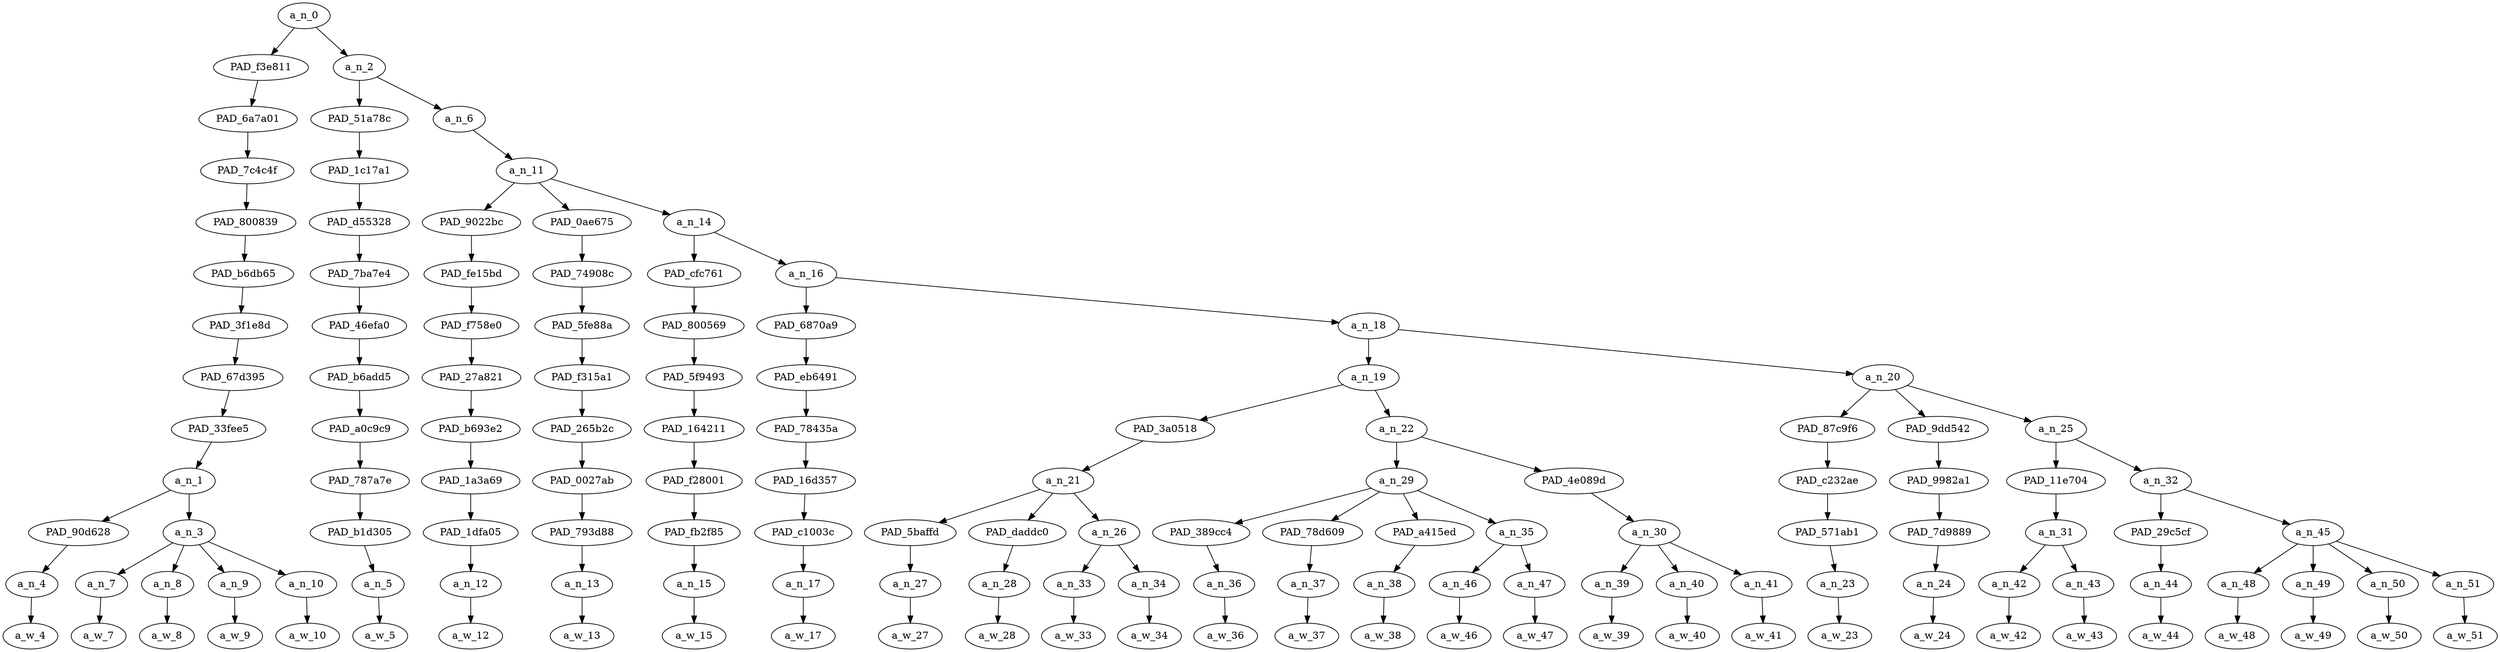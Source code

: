 strict digraph "" {
	a_n_0	[div_dir=1,
		index=0,
		level=12,
		pos="4.631618923611111,12!",
		text_span="[0, 1, 2, 3, 4, 5, 6, 7, 8, 9, 10, 11, 12, 13, 14, 15, 16, 17, 18, 19, 20, 21, 22, 23, 24, 25, 26, 27, 28, 29, 30]",
		value=0.99999999];
	PAD_f3e811	[div_dir=-1,
		index=0,
		level=11,
		pos="2.75,11!",
		text_span="[0, 1, 2, 3, 4]",
		value=0.21274789];
	a_n_0 -> PAD_f3e811;
	a_n_2	[div_dir=1,
		index=1,
		level=11,
		pos="6.513237847222222,11!",
		text_span="[5, 6, 7, 8, 9, 10, 11, 12, 13, 14, 15, 16, 17, 18, 19, 20, 21, 22, 23, 24, 25, 26, 27, 28, 29, 30]",
		value=0.78717206];
	a_n_0 -> a_n_2;
	PAD_6a7a01	[div_dir=-1,
		index=0,
		level=10,
		pos="2.75,10!",
		text_span="[0, 1, 2, 3, 4]",
		value=0.21274789];
	PAD_f3e811 -> PAD_6a7a01;
	PAD_7c4c4f	[div_dir=-1,
		index=0,
		level=9,
		pos="2.75,9!",
		text_span="[0, 1, 2, 3, 4]",
		value=0.21274789];
	PAD_6a7a01 -> PAD_7c4c4f;
	PAD_800839	[div_dir=-1,
		index=0,
		level=8,
		pos="2.75,8!",
		text_span="[0, 1, 2, 3, 4]",
		value=0.21274789];
	PAD_7c4c4f -> PAD_800839;
	PAD_b6db65	[div_dir=-1,
		index=0,
		level=7,
		pos="2.75,7!",
		text_span="[0, 1, 2, 3, 4]",
		value=0.21274789];
	PAD_800839 -> PAD_b6db65;
	PAD_3f1e8d	[div_dir=-1,
		index=0,
		level=6,
		pos="2.75,6!",
		text_span="[0, 1, 2, 3, 4]",
		value=0.21274789];
	PAD_b6db65 -> PAD_3f1e8d;
	PAD_67d395	[div_dir=-1,
		index=0,
		level=5,
		pos="2.75,5!",
		text_span="[0, 1, 2, 3, 4]",
		value=0.21274789];
	PAD_3f1e8d -> PAD_67d395;
	PAD_33fee5	[div_dir=-1,
		index=0,
		level=4,
		pos="2.75,4!",
		text_span="[0, 1, 2, 3, 4]",
		value=0.21274789];
	PAD_67d395 -> PAD_33fee5;
	a_n_1	[div_dir=-1,
		index=0,
		level=3,
		pos="2.75,3!",
		text_span="[0, 1, 2, 3, 4]",
		value=0.21274789];
	PAD_33fee5 -> a_n_1;
	PAD_90d628	[div_dir=-1,
		index=1,
		level=2,
		pos="4.0,2!",
		text_span="[4]",
		value=0.02005740];
	a_n_1 -> PAD_90d628;
	a_n_3	[div_dir=1,
		index=0,
		level=2,
		pos="1.5,2!",
		text_span="[0, 1, 2, 3]",
		value=0.19266730];
	a_n_1 -> a_n_3;
	a_n_4	[div_dir=-1,
		index=4,
		level=1,
		pos="4.0,1!",
		text_span="[4]",
		value=0.02005740];
	PAD_90d628 -> a_n_4;
	a_w_4	[div_dir=0,
		index=4,
		level=0,
		pos="4,0!",
		text_span="[4]",
		value=i];
	a_n_4 -> a_w_4;
	a_n_7	[div_dir=-1,
		index=0,
		level=1,
		pos="0.0,1!",
		text_span="[0]",
		value=0.05165994];
	a_n_3 -> a_n_7;
	a_n_8	[div_dir=1,
		index=1,
		level=1,
		pos="1.0,1!",
		text_span="[1]",
		value=0.06000270];
	a_n_3 -> a_n_8;
	a_n_9	[div_dir=-1,
		index=2,
		level=1,
		pos="2.0,1!",
		text_span="[2]",
		value=0.04593199];
	a_n_3 -> a_n_9;
	a_n_10	[div_dir=1,
		index=3,
		level=1,
		pos="3.0,1!",
		text_span="[3]",
		value=0.03505752];
	a_n_3 -> a_n_10;
	a_w_7	[div_dir=0,
		index=0,
		level=0,
		pos="0,0!",
		text_span="[0]",
		value="<user>"];
	a_n_7 -> a_w_7;
	a_w_8	[div_dir=0,
		index=1,
		level=0,
		pos="1,0!",
		text_span="[1]",
		value="<user>1"];
	a_n_8 -> a_w_8;
	a_w_9	[div_dir=0,
		index=2,
		level=0,
		pos="2,0!",
		text_span="[2]",
		value="<user>2"];
	a_n_9 -> a_w_9;
	a_w_10	[div_dir=0,
		index=3,
		level=0,
		pos="3,0!",
		text_span="[3]",
		value="<user>3"];
	a_n_10 -> a_w_10;
	PAD_51a78c	[div_dir=-1,
		index=1,
		level=10,
		pos="5.0,10!",
		text_span="[5]",
		value=0.01730679];
	a_n_2 -> PAD_51a78c;
	a_n_6	[div_dir=1,
		index=2,
		level=10,
		pos="8.026475694444445,10!",
		text_span="[6, 7, 8, 9, 10, 11, 12, 13, 14, 15, 16, 17, 18, 19, 20, 21, 22, 23, 24, 25, 26, 27, 28, 29, 30]",
		value=0.76977760];
	a_n_2 -> a_n_6;
	PAD_1c17a1	[div_dir=-1,
		index=1,
		level=9,
		pos="5.0,9!",
		text_span="[5]",
		value=0.01730679];
	PAD_51a78c -> PAD_1c17a1;
	PAD_d55328	[div_dir=-1,
		index=1,
		level=8,
		pos="5.0,8!",
		text_span="[5]",
		value=0.01730679];
	PAD_1c17a1 -> PAD_d55328;
	PAD_7ba7e4	[div_dir=-1,
		index=1,
		level=7,
		pos="5.0,7!",
		text_span="[5]",
		value=0.01730679];
	PAD_d55328 -> PAD_7ba7e4;
	PAD_46efa0	[div_dir=-1,
		index=1,
		level=6,
		pos="5.0,6!",
		text_span="[5]",
		value=0.01730679];
	PAD_7ba7e4 -> PAD_46efa0;
	PAD_b6add5	[div_dir=-1,
		index=1,
		level=5,
		pos="5.0,5!",
		text_span="[5]",
		value=0.01730679];
	PAD_46efa0 -> PAD_b6add5;
	PAD_a0c9c9	[div_dir=-1,
		index=1,
		level=4,
		pos="5.0,4!",
		text_span="[5]",
		value=0.01730679];
	PAD_b6add5 -> PAD_a0c9c9;
	PAD_787a7e	[div_dir=-1,
		index=1,
		level=3,
		pos="5.0,3!",
		text_span="[5]",
		value=0.01730679];
	PAD_a0c9c9 -> PAD_787a7e;
	PAD_b1d305	[div_dir=-1,
		index=2,
		level=2,
		pos="5.0,2!",
		text_span="[5]",
		value=0.01730679];
	PAD_787a7e -> PAD_b1d305;
	a_n_5	[div_dir=-1,
		index=5,
		level=1,
		pos="5.0,1!",
		text_span="[5]",
		value=0.01730679];
	PAD_b1d305 -> a_n_5;
	a_w_5	[div_dir=0,
		index=5,
		level=0,
		pos="5,0!",
		text_span="[5]",
		value=know];
	a_n_5 -> a_w_5;
	a_n_11	[div_dir=1,
		index=2,
		level=9,
		pos="8.026475694444445,9!",
		text_span="[6, 7, 8, 9, 10, 11, 12, 13, 14, 15, 16, 17, 18, 19, 20, 21, 22, 23, 24, 25, 26, 27, 28, 29, 30]",
		value=0.76967974];
	a_n_6 -> a_n_11;
	PAD_9022bc	[div_dir=1,
		index=2,
		level=8,
		pos="6.0,8!",
		text_span="[6]",
		value=0.01362149];
	a_n_11 -> PAD_9022bc;
	PAD_0ae675	[div_dir=1,
		index=3,
		level=8,
		pos="7.0,8!",
		text_span="[7]",
		value=0.01307627];
	a_n_11 -> PAD_0ae675;
	a_n_14	[div_dir=1,
		index=4,
		level=8,
		pos="11.079427083333334,8!",
		text_span="[8, 9, 10, 11, 12, 13, 14, 15, 16, 17, 18, 19, 20, 21, 22, 23, 24, 25, 26, 27, 28, 29, 30]",
		value=0.74288412];
	a_n_11 -> a_n_14;
	PAD_fe15bd	[div_dir=1,
		index=2,
		level=7,
		pos="6.0,7!",
		text_span="[6]",
		value=0.01362149];
	PAD_9022bc -> PAD_fe15bd;
	PAD_f758e0	[div_dir=1,
		index=2,
		level=6,
		pos="6.0,6!",
		text_span="[6]",
		value=0.01362149];
	PAD_fe15bd -> PAD_f758e0;
	PAD_27a821	[div_dir=1,
		index=2,
		level=5,
		pos="6.0,5!",
		text_span="[6]",
		value=0.01362149];
	PAD_f758e0 -> PAD_27a821;
	PAD_b693e2	[div_dir=1,
		index=2,
		level=4,
		pos="6.0,4!",
		text_span="[6]",
		value=0.01362149];
	PAD_27a821 -> PAD_b693e2;
	PAD_1a3a69	[div_dir=1,
		index=2,
		level=3,
		pos="6.0,3!",
		text_span="[6]",
		value=0.01362149];
	PAD_b693e2 -> PAD_1a3a69;
	PAD_1dfa05	[div_dir=1,
		index=3,
		level=2,
		pos="6.0,2!",
		text_span="[6]",
		value=0.01362149];
	PAD_1a3a69 -> PAD_1dfa05;
	a_n_12	[div_dir=1,
		index=6,
		level=1,
		pos="6.0,1!",
		text_span="[6]",
		value=0.01362149];
	PAD_1dfa05 -> a_n_12;
	a_w_12	[div_dir=0,
		index=6,
		level=0,
		pos="6,0!",
		text_span="[6]",
		value=this];
	a_n_12 -> a_w_12;
	PAD_74908c	[div_dir=1,
		index=3,
		level=7,
		pos="7.0,7!",
		text_span="[7]",
		value=0.01307627];
	PAD_0ae675 -> PAD_74908c;
	PAD_5fe88a	[div_dir=1,
		index=3,
		level=6,
		pos="7.0,6!",
		text_span="[7]",
		value=0.01307627];
	PAD_74908c -> PAD_5fe88a;
	PAD_f315a1	[div_dir=1,
		index=3,
		level=5,
		pos="7.0,5!",
		text_span="[7]",
		value=0.01307627];
	PAD_5fe88a -> PAD_f315a1;
	PAD_265b2c	[div_dir=1,
		index=3,
		level=4,
		pos="7.0,4!",
		text_span="[7]",
		value=0.01307627];
	PAD_f315a1 -> PAD_265b2c;
	PAD_0027ab	[div_dir=1,
		index=3,
		level=3,
		pos="7.0,3!",
		text_span="[7]",
		value=0.01307627];
	PAD_265b2c -> PAD_0027ab;
	PAD_793d88	[div_dir=1,
		index=4,
		level=2,
		pos="7.0,2!",
		text_span="[7]",
		value=0.01307627];
	PAD_0027ab -> PAD_793d88;
	a_n_13	[div_dir=1,
		index=7,
		level=1,
		pos="7.0,1!",
		text_span="[7]",
		value=0.01307627];
	PAD_793d88 -> a_n_13;
	a_w_13	[div_dir=0,
		index=7,
		level=0,
		pos="7,0!",
		text_span="[7]",
		value=also];
	a_n_13 -> a_w_13;
	PAD_cfc761	[div_dir=-1,
		index=4,
		level=7,
		pos="8.0,7!",
		text_span="[8]",
		value=0.01962300];
	a_n_14 -> PAD_cfc761;
	a_n_16	[div_dir=1,
		index=5,
		level=7,
		pos="14.158854166666668,7!",
		text_span="[9, 10, 11, 12, 13, 14, 15, 16, 17, 18, 19, 20, 21, 22, 23, 24, 25, 26, 27, 28, 29, 30]",
		value=0.72317398];
	a_n_14 -> a_n_16;
	PAD_800569	[div_dir=-1,
		index=4,
		level=6,
		pos="8.0,6!",
		text_span="[8]",
		value=0.01962300];
	PAD_cfc761 -> PAD_800569;
	PAD_5f9493	[div_dir=-1,
		index=4,
		level=5,
		pos="8.0,5!",
		text_span="[8]",
		value=0.01962300];
	PAD_800569 -> PAD_5f9493;
	PAD_164211	[div_dir=-1,
		index=4,
		level=4,
		pos="8.0,4!",
		text_span="[8]",
		value=0.01962300];
	PAD_5f9493 -> PAD_164211;
	PAD_f28001	[div_dir=-1,
		index=4,
		level=3,
		pos="8.0,3!",
		text_span="[8]",
		value=0.01962300];
	PAD_164211 -> PAD_f28001;
	PAD_fb2f85	[div_dir=-1,
		index=5,
		level=2,
		pos="8.0,2!",
		text_span="[8]",
		value=0.01962300];
	PAD_f28001 -> PAD_fb2f85;
	a_n_15	[div_dir=-1,
		index=8,
		level=1,
		pos="8.0,1!",
		text_span="[8]",
		value=0.01962300];
	PAD_fb2f85 -> a_n_15;
	a_w_15	[div_dir=0,
		index=8,
		level=0,
		pos="8,0!",
		text_span="[8]",
		value=applies];
	a_n_15 -> a_w_15;
	PAD_6870a9	[div_dir=-1,
		index=5,
		level=6,
		pos="9.0,6!",
		text_span="[9]",
		value=0.01315626];
	a_n_16 -> PAD_6870a9;
	a_n_18	[div_dir=1,
		index=6,
		level=6,
		pos="19.317708333333336,6!",
		text_span="[10, 11, 12, 13, 14, 15, 16, 17, 18, 19, 20, 21, 22, 23, 24, 25, 26, 27, 28, 29, 30]",
		value=0.70992117];
	a_n_16 -> a_n_18;
	PAD_eb6491	[div_dir=-1,
		index=5,
		level=5,
		pos="9.0,5!",
		text_span="[9]",
		value=0.01315626];
	PAD_6870a9 -> PAD_eb6491;
	PAD_78435a	[div_dir=-1,
		index=5,
		level=4,
		pos="9.0,4!",
		text_span="[9]",
		value=0.01315626];
	PAD_eb6491 -> PAD_78435a;
	PAD_16d357	[div_dir=-1,
		index=5,
		level=3,
		pos="9.0,3!",
		text_span="[9]",
		value=0.01315626];
	PAD_78435a -> PAD_16d357;
	PAD_c1003c	[div_dir=-1,
		index=6,
		level=2,
		pos="9.0,2!",
		text_span="[9]",
		value=0.01315626];
	PAD_16d357 -> PAD_c1003c;
	a_n_17	[div_dir=-1,
		index=9,
		level=1,
		pos="9.0,1!",
		text_span="[9]",
		value=0.01315626];
	PAD_c1003c -> a_n_17;
	a_w_17	[div_dir=0,
		index=9,
		level=0,
		pos="9,0!",
		text_span="[9]",
		value=to];
	a_n_17 -> a_w_17;
	a_n_19	[div_dir=1,
		index=6,
		level=5,
		pos="15.010416666666668,5!",
		text_span="[10, 11, 12, 13, 14, 15, 16, 17, 18, 19, 20, 21]",
		value=0.48874599];
	a_n_18 -> a_n_19;
	a_n_20	[div_dir=1,
		index=7,
		level=5,
		pos="23.625,5!",
		text_span="[22, 23, 24, 25, 26, 27, 28, 29, 30]",
		value=0.22107382];
	a_n_18 -> a_n_20;
	PAD_3a0518	[div_dir=1,
		index=6,
		level=4,
		pos="11.833333333333334,4!",
		text_span="[10, 11, 12, 13]",
		value=0.15441191];
	a_n_19 -> PAD_3a0518;
	a_n_22	[div_dir=-1,
		index=7,
		level=4,
		pos="18.1875,4!",
		text_span="[14, 15, 16, 17, 18, 19, 20, 21]",
		value=0.33422353];
	a_n_19 -> a_n_22;
	a_n_21	[div_dir=1,
		index=6,
		level=3,
		pos="11.833333333333334,3!",
		text_span="[10, 11, 12, 13]",
		value=0.15441191];
	PAD_3a0518 -> a_n_21;
	PAD_5baffd	[div_dir=1,
		index=8,
		level=2,
		pos="12.0,2!",
		text_span="[12]",
		value=0.03949234];
	a_n_21 -> PAD_5baffd;
	PAD_daddc0	[div_dir=1,
		index=9,
		level=2,
		pos="13.0,2!",
		text_span="[13]",
		value=0.07776392];
	a_n_21 -> PAD_daddc0;
	a_n_26	[div_dir=1,
		index=7,
		level=2,
		pos="10.5,2!",
		text_span="[10, 11]",
		value=0.03689599];
	a_n_21 -> a_n_26;
	a_n_27	[div_dir=1,
		index=12,
		level=1,
		pos="12.0,1!",
		text_span="[12]",
		value=0.03949234];
	PAD_5baffd -> a_n_27;
	a_w_27	[div_dir=0,
		index=12,
		level=0,
		pos="12,0!",
		text_span="[12]",
		value=colored];
	a_n_27 -> a_w_27;
	a_n_28	[div_dir=1,
		index=13,
		level=1,
		pos="13.0,1!",
		text_span="[13]",
		value=0.07776392];
	PAD_daddc0 -> a_n_28;
	a_w_28	[div_dir=0,
		index=13,
		level=0,
		pos="13,0!",
		text_span="[13]",
		value=peps];
	a_n_28 -> a_w_28;
	a_n_33	[div_dir=1,
		index=10,
		level=1,
		pos="10.0,1!",
		text_span="[10]",
		value=0.01485805];
	a_n_26 -> a_n_33;
	a_n_34	[div_dir=1,
		index=11,
		level=1,
		pos="11.0,1!",
		text_span="[11]",
		value=0.02187788];
	a_n_26 -> a_n_34;
	a_w_33	[div_dir=0,
		index=10,
		level=0,
		pos="10,0!",
		text_span="[10]",
		value=very];
	a_n_33 -> a_w_33;
	a_w_34	[div_dir=0,
		index=11,
		level=0,
		pos="11,0!",
		text_span="[11]",
		value=light];
	a_n_34 -> a_w_34;
	a_n_29	[div_dir=-1,
		index=7,
		level=3,
		pos="16.375,3!",
		text_span="[14, 15, 16, 17, 18]",
		value=0.24156063];
	a_n_22 -> a_n_29;
	PAD_4e089d	[div_dir=1,
		index=8,
		level=3,
		pos="20.0,3!",
		text_span="[19, 20, 21]",
		value=0.09259686];
	a_n_22 -> PAD_4e089d;
	PAD_389cc4	[div_dir=-1,
		index=11,
		level=2,
		pos="16.0,2!",
		text_span="[16]",
		value=0.05315015];
	a_n_29 -> PAD_389cc4;
	PAD_78d609	[div_dir=1,
		index=12,
		level=2,
		pos="17.0,2!",
		text_span="[17]",
		value=0.06346091];
	a_n_29 -> PAD_78d609;
	PAD_a415ed	[div_dir=-1,
		index=13,
		level=2,
		pos="18.0,2!",
		text_span="[18]",
		value=0.07197867];
	a_n_29 -> PAD_a415ed;
	a_n_35	[div_dir=1,
		index=10,
		level=2,
		pos="14.5,2!",
		text_span="[14, 15]",
		value=0.05271299];
	a_n_29 -> a_n_35;
	a_n_36	[div_dir=-1,
		index=16,
		level=1,
		pos="16.0,1!",
		text_span="[16]",
		value=0.05315015];
	PAD_389cc4 -> a_n_36;
	a_w_36	[div_dir=0,
		index=16,
		level=0,
		pos="16,0!",
		text_span="[16]",
		value=western];
	a_n_36 -> a_w_36;
	a_n_37	[div_dir=1,
		index=17,
		level=1,
		pos="17.0,1!",
		text_span="[17]",
		value=0.06346091];
	PAD_78d609 -> a_n_37;
	a_w_37	[div_dir=0,
		index=17,
		level=0,
		pos="17,0!",
		text_span="[17]",
		value=white];
	a_n_37 -> a_w_37;
	a_n_38	[div_dir=-1,
		index=18,
		level=1,
		pos="18.0,1!",
		text_span="[18]",
		value=0.07197867];
	PAD_a415ed -> a_n_38;
	a_w_38	[div_dir=0,
		index=18,
		level=0,
		pos="18,0!",
		text_span="[18]",
		value=dude];
	a_n_38 -> a_w_38;
	a_n_46	[div_dir=1,
		index=14,
		level=1,
		pos="14.0,1!",
		text_span="[14]",
		value=0.02128163];
	a_n_35 -> a_n_46;
	a_n_47	[div_dir=-1,
		index=15,
		level=1,
		pos="15.0,1!",
		text_span="[15]",
		value=0.03140415];
	a_n_35 -> a_n_47;
	a_w_46	[div_dir=0,
		index=14,
		level=0,
		pos="14,0!",
		text_span="[14]",
		value=not];
	a_n_46 -> a_w_46;
	a_w_47	[div_dir=0,
		index=15,
		level=0,
		pos="15,0!",
		text_span="[15]",
		value=standard];
	a_n_47 -> a_w_47;
	a_n_30	[div_dir=1,
		index=14,
		level=2,
		pos="20.0,2!",
		text_span="[19, 20, 21]",
		value=0.09259686];
	PAD_4e089d -> a_n_30;
	a_n_39	[div_dir=1,
		index=19,
		level=1,
		pos="19.0,1!",
		text_span="[19]",
		value=0.04824286];
	a_n_30 -> a_n_39;
	a_n_40	[div_dir=1,
		index=20,
		level=1,
		pos="20.0,1!",
		text_span="[20]",
		value=0.02221575];
	a_n_30 -> a_n_40;
	a_n_41	[div_dir=1,
		index=21,
		level=1,
		pos="21.0,1!",
		text_span="[21]",
		value=0.02191430];
	a_n_30 -> a_n_41;
	a_w_39	[div_dir=0,
		index=19,
		level=0,
		pos="19,0!",
		text_span="[19]",
		value=white1];
	a_n_39 -> a_w_39;
	a_w_40	[div_dir=0,
		index=20,
		level=0,
		pos="20,0!",
		text_span="[20]",
		value=but];
	a_n_40 -> a_w_40;
	a_w_41	[div_dir=0,
		index=21,
		level=0,
		pos="21,0!",
		text_span="[21]",
		value=lighter];
	a_n_41 -> a_w_41;
	PAD_87c9f6	[div_dir=1,
		index=8,
		level=4,
		pos="22.0,4!",
		text_span="[22]",
		value=0.01436883];
	a_n_20 -> PAD_87c9f6;
	PAD_9dd542	[div_dir=-1,
		index=9,
		level=4,
		pos="23.0,4!",
		text_span="[23]",
		value=0.01540702];
	a_n_20 -> PAD_9dd542;
	a_n_25	[div_dir=1,
		index=10,
		level=4,
		pos="25.875,4!",
		text_span="[24, 25, 26, 27, 28, 29, 30]",
		value=0.19127097];
	a_n_20 -> a_n_25;
	PAD_c232ae	[div_dir=1,
		index=9,
		level=3,
		pos="22.0,3!",
		text_span="[22]",
		value=0.01436883];
	PAD_87c9f6 -> PAD_c232ae;
	PAD_571ab1	[div_dir=1,
		index=15,
		level=2,
		pos="22.0,2!",
		text_span="[22]",
		value=0.01436883];
	PAD_c232ae -> PAD_571ab1;
	a_n_23	[div_dir=1,
		index=22,
		level=1,
		pos="22.0,1!",
		text_span="[22]",
		value=0.01436883];
	PAD_571ab1 -> a_n_23;
	a_w_23	[div_dir=0,
		index=22,
		level=0,
		pos="22,0!",
		text_span="[22]",
		value=as];
	a_n_23 -> a_w_23;
	PAD_9982a1	[div_dir=-1,
		index=10,
		level=3,
		pos="23.0,3!",
		text_span="[23]",
		value=0.01540702];
	PAD_9dd542 -> PAD_9982a1;
	PAD_7d9889	[div_dir=-1,
		index=16,
		level=2,
		pos="23.0,2!",
		text_span="[23]",
		value=0.01540702];
	PAD_9982a1 -> PAD_7d9889;
	a_n_24	[div_dir=-1,
		index=23,
		level=1,
		pos="23.0,1!",
		text_span="[23]",
		value=0.01540702];
	PAD_7d9889 -> a_n_24;
	a_w_24	[div_dir=0,
		index=23,
		level=0,
		pos="23,0!",
		text_span="[23]",
		value=that];
	a_n_24 -> a_w_24;
	PAD_11e704	[div_dir=1,
		index=11,
		level=3,
		pos="24.5,3!",
		text_span="[24, 25]",
		value=0.08010228];
	a_n_25 -> PAD_11e704;
	a_n_32	[div_dir=-1,
		index=12,
		level=3,
		pos="27.25,3!",
		text_span="[26, 27, 28, 29, 30]",
		value=0.11114178];
	a_n_25 -> a_n_32;
	a_n_31	[div_dir=1,
		index=17,
		level=2,
		pos="24.5,2!",
		text_span="[24, 25]",
		value=0.08010228];
	PAD_11e704 -> a_n_31;
	a_n_42	[div_dir=1,
		index=24,
		level=1,
		pos="24.0,1!",
		text_span="[24]",
		value=0.01830023];
	a_n_31 -> a_n_42;
	a_n_43	[div_dir=1,
		index=25,
		level=1,
		pos="25.0,1!",
		text_span="[25]",
		value=0.06166813];
	a_n_31 -> a_n_43;
	a_w_42	[div_dir=0,
		index=24,
		level=0,
		pos="24,0!",
		text_span="[24]",
		value=some];
	a_n_42 -> a_w_42;
	a_w_43	[div_dir=0,
		index=25,
		level=0,
		pos="25,0!",
		text_span="[25]",
		value=asians];
	a_n_43 -> a_w_43;
	PAD_29c5cf	[div_dir=1,
		index=18,
		level=2,
		pos="26.0,2!",
		text_span="[26]",
		value=0.01713519];
	a_n_32 -> PAD_29c5cf;
	a_n_45	[div_dir=-1,
		index=19,
		level=2,
		pos="28.5,2!",
		text_span="[27, 28, 29, 30]",
		value=0.09393538];
	a_n_32 -> a_n_45;
	a_n_44	[div_dir=1,
		index=26,
		level=1,
		pos="26.0,1!",
		text_span="[26]",
		value=0.01713519];
	PAD_29c5cf -> a_n_44;
	a_w_44	[div_dir=0,
		index=26,
		level=0,
		pos="26,0!",
		text_span="[26]",
		value=got];
	a_n_44 -> a_w_44;
	a_n_48	[div_dir=-1,
		index=27,
		level=1,
		pos="27.0,1!",
		text_span="[27]",
		value=0.01471385];
	a_n_45 -> a_n_48;
	a_n_49	[div_dir=-1,
		index=28,
		level=1,
		pos="28.0,1!",
		text_span="[28]",
		value=0.02047940];
	a_n_45 -> a_n_49;
	a_n_50	[div_dir=-1,
		index=29,
		level=1,
		pos="29.0,1!",
		text_span="[29]",
		value=0.01904434];
	a_n_45 -> a_n_50;
	a_n_51	[div_dir=-1,
		index=30,
		level=1,
		pos="30.0,1!",
		text_span="[30]",
		value=0.03961102];
	a_n_45 -> a_n_51;
	a_w_48	[div_dir=0,
		index=27,
		level=0,
		pos="27,0!",
		text_span="[27]",
		value=a];
	a_n_48 -> a_w_48;
	a_w_49	[div_dir=0,
		index=28,
		level=0,
		pos="28,0!",
		text_span="[28]",
		value=problem];
	a_n_49 -> a_w_49;
	a_w_50	[div_dir=0,
		index=29,
		level=0,
		pos="29,0!",
		text_span="[29]",
		value=or];
	a_n_50 -> a_w_50;
	a_w_51	[div_dir=0,
		index=30,
		level=0,
		pos="30,0!",
		text_span="[30]",
		value=scandinavian];
	a_n_51 -> a_w_51;
}
